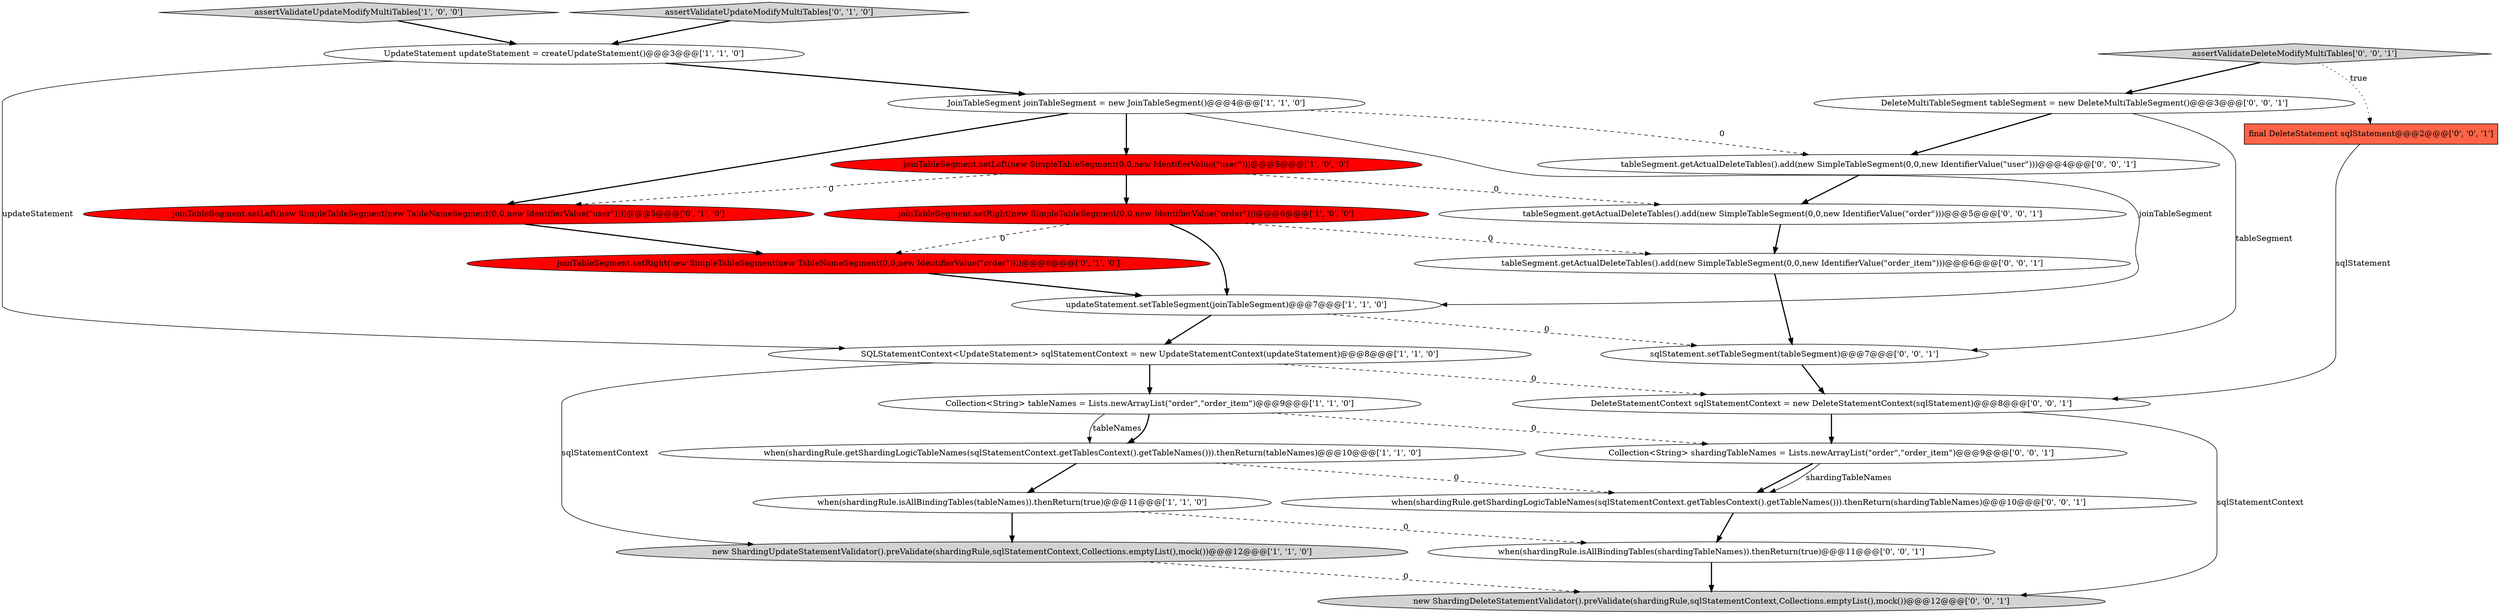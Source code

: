 digraph {
4 [style = filled, label = "joinTableSegment.setRight(new SimpleTableSegment(0,0,new IdentifierValue(\"order\")))@@@6@@@['1', '0', '0']", fillcolor = red, shape = ellipse image = "AAA1AAABBB1BBB"];
10 [style = filled, label = "SQLStatementContext<UpdateStatement> sqlStatementContext = new UpdateStatementContext(updateStatement)@@@8@@@['1', '1', '0']", fillcolor = white, shape = ellipse image = "AAA0AAABBB1BBB"];
11 [style = filled, label = "joinTableSegment.setRight(new SimpleTableSegment(new TableNameSegment(0,0,new IdentifierValue(\"order\"))))@@@6@@@['0', '1', '0']", fillcolor = red, shape = ellipse image = "AAA1AAABBB2BBB"];
14 [style = filled, label = "sqlStatement.setTableSegment(tableSegment)@@@7@@@['0', '0', '1']", fillcolor = white, shape = ellipse image = "AAA0AAABBB3BBB"];
0 [style = filled, label = "updateStatement.setTableSegment(joinTableSegment)@@@7@@@['1', '1', '0']", fillcolor = white, shape = ellipse image = "AAA0AAABBB1BBB"];
3 [style = filled, label = "new ShardingUpdateStatementValidator().preValidate(shardingRule,sqlStatementContext,Collections.emptyList(),mock())@@@12@@@['1', '1', '0']", fillcolor = lightgray, shape = ellipse image = "AAA0AAABBB1BBB"];
23 [style = filled, label = "DeleteMultiTableSegment tableSegment = new DeleteMultiTableSegment()@@@3@@@['0', '0', '1']", fillcolor = white, shape = ellipse image = "AAA0AAABBB3BBB"];
2 [style = filled, label = "when(shardingRule.getShardingLogicTableNames(sqlStatementContext.getTablesContext().getTableNames())).thenReturn(tableNames)@@@10@@@['1', '1', '0']", fillcolor = white, shape = ellipse image = "AAA0AAABBB1BBB"];
9 [style = filled, label = "joinTableSegment.setLeft(new SimpleTableSegment(0,0,new IdentifierValue(\"user\")))@@@5@@@['1', '0', '0']", fillcolor = red, shape = ellipse image = "AAA1AAABBB1BBB"];
6 [style = filled, label = "assertValidateUpdateModifyMultiTables['1', '0', '0']", fillcolor = lightgray, shape = diamond image = "AAA0AAABBB1BBB"];
17 [style = filled, label = "tableSegment.getActualDeleteTables().add(new SimpleTableSegment(0,0,new IdentifierValue(\"order_item\")))@@@6@@@['0', '0', '1']", fillcolor = white, shape = ellipse image = "AAA0AAABBB3BBB"];
13 [style = filled, label = "joinTableSegment.setLeft(new SimpleTableSegment(new TableNameSegment(0,0,new IdentifierValue(\"user\"))))@@@5@@@['0', '1', '0']", fillcolor = red, shape = ellipse image = "AAA1AAABBB2BBB"];
25 [style = filled, label = "assertValidateDeleteModifyMultiTables['0', '0', '1']", fillcolor = lightgray, shape = diamond image = "AAA0AAABBB3BBB"];
1 [style = filled, label = "JoinTableSegment joinTableSegment = new JoinTableSegment()@@@4@@@['1', '1', '0']", fillcolor = white, shape = ellipse image = "AAA0AAABBB1BBB"];
8 [style = filled, label = "Collection<String> tableNames = Lists.newArrayList(\"order\",\"order_item\")@@@9@@@['1', '1', '0']", fillcolor = white, shape = ellipse image = "AAA0AAABBB1BBB"];
24 [style = filled, label = "when(shardingRule.getShardingLogicTableNames(sqlStatementContext.getTablesContext().getTableNames())).thenReturn(shardingTableNames)@@@10@@@['0', '0', '1']", fillcolor = white, shape = ellipse image = "AAA0AAABBB3BBB"];
12 [style = filled, label = "assertValidateUpdateModifyMultiTables['0', '1', '0']", fillcolor = lightgray, shape = diamond image = "AAA0AAABBB2BBB"];
7 [style = filled, label = "when(shardingRule.isAllBindingTables(tableNames)).thenReturn(true)@@@11@@@['1', '1', '0']", fillcolor = white, shape = ellipse image = "AAA0AAABBB1BBB"];
19 [style = filled, label = "DeleteStatementContext sqlStatementContext = new DeleteStatementContext(sqlStatement)@@@8@@@['0', '0', '1']", fillcolor = white, shape = ellipse image = "AAA0AAABBB3BBB"];
15 [style = filled, label = "when(shardingRule.isAllBindingTables(shardingTableNames)).thenReturn(true)@@@11@@@['0', '0', '1']", fillcolor = white, shape = ellipse image = "AAA0AAABBB3BBB"];
22 [style = filled, label = "tableSegment.getActualDeleteTables().add(new SimpleTableSegment(0,0,new IdentifierValue(\"order\")))@@@5@@@['0', '0', '1']", fillcolor = white, shape = ellipse image = "AAA0AAABBB3BBB"];
16 [style = filled, label = "new ShardingDeleteStatementValidator().preValidate(shardingRule,sqlStatementContext,Collections.emptyList(),mock())@@@12@@@['0', '0', '1']", fillcolor = lightgray, shape = ellipse image = "AAA0AAABBB3BBB"];
18 [style = filled, label = "Collection<String> shardingTableNames = Lists.newArrayList(\"order\",\"order_item\")@@@9@@@['0', '0', '1']", fillcolor = white, shape = ellipse image = "AAA0AAABBB3BBB"];
20 [style = filled, label = "tableSegment.getActualDeleteTables().add(new SimpleTableSegment(0,0,new IdentifierValue(\"user\")))@@@4@@@['0', '0', '1']", fillcolor = white, shape = ellipse image = "AAA0AAABBB3BBB"];
21 [style = filled, label = "final DeleteStatement sqlStatement@@@2@@@['0', '0', '1']", fillcolor = tomato, shape = box image = "AAA0AAABBB3BBB"];
5 [style = filled, label = "UpdateStatement updateStatement = createUpdateStatement()@@@3@@@['1', '1', '0']", fillcolor = white, shape = ellipse image = "AAA0AAABBB1BBB"];
23->20 [style = bold, label=""];
19->18 [style = bold, label=""];
18->24 [style = bold, label=""];
19->16 [style = solid, label="sqlStatementContext"];
10->3 [style = solid, label="sqlStatementContext"];
12->5 [style = bold, label=""];
4->17 [style = dashed, label="0"];
5->10 [style = solid, label="updateStatement"];
25->23 [style = bold, label=""];
10->19 [style = dashed, label="0"];
9->4 [style = bold, label=""];
3->16 [style = dashed, label="0"];
1->0 [style = solid, label="joinTableSegment"];
14->19 [style = bold, label=""];
9->22 [style = dashed, label="0"];
15->16 [style = bold, label=""];
13->11 [style = bold, label=""];
1->13 [style = bold, label=""];
8->2 [style = solid, label="tableNames"];
7->3 [style = bold, label=""];
1->9 [style = bold, label=""];
21->19 [style = solid, label="sqlStatement"];
4->0 [style = bold, label=""];
20->22 [style = bold, label=""];
18->24 [style = solid, label="shardingTableNames"];
1->20 [style = dashed, label="0"];
0->14 [style = dashed, label="0"];
5->1 [style = bold, label=""];
6->5 [style = bold, label=""];
0->10 [style = bold, label=""];
11->0 [style = bold, label=""];
10->8 [style = bold, label=""];
8->2 [style = bold, label=""];
17->14 [style = bold, label=""];
9->13 [style = dashed, label="0"];
7->15 [style = dashed, label="0"];
22->17 [style = bold, label=""];
8->18 [style = dashed, label="0"];
2->7 [style = bold, label=""];
4->11 [style = dashed, label="0"];
2->24 [style = dashed, label="0"];
23->14 [style = solid, label="tableSegment"];
25->21 [style = dotted, label="true"];
24->15 [style = bold, label=""];
}
